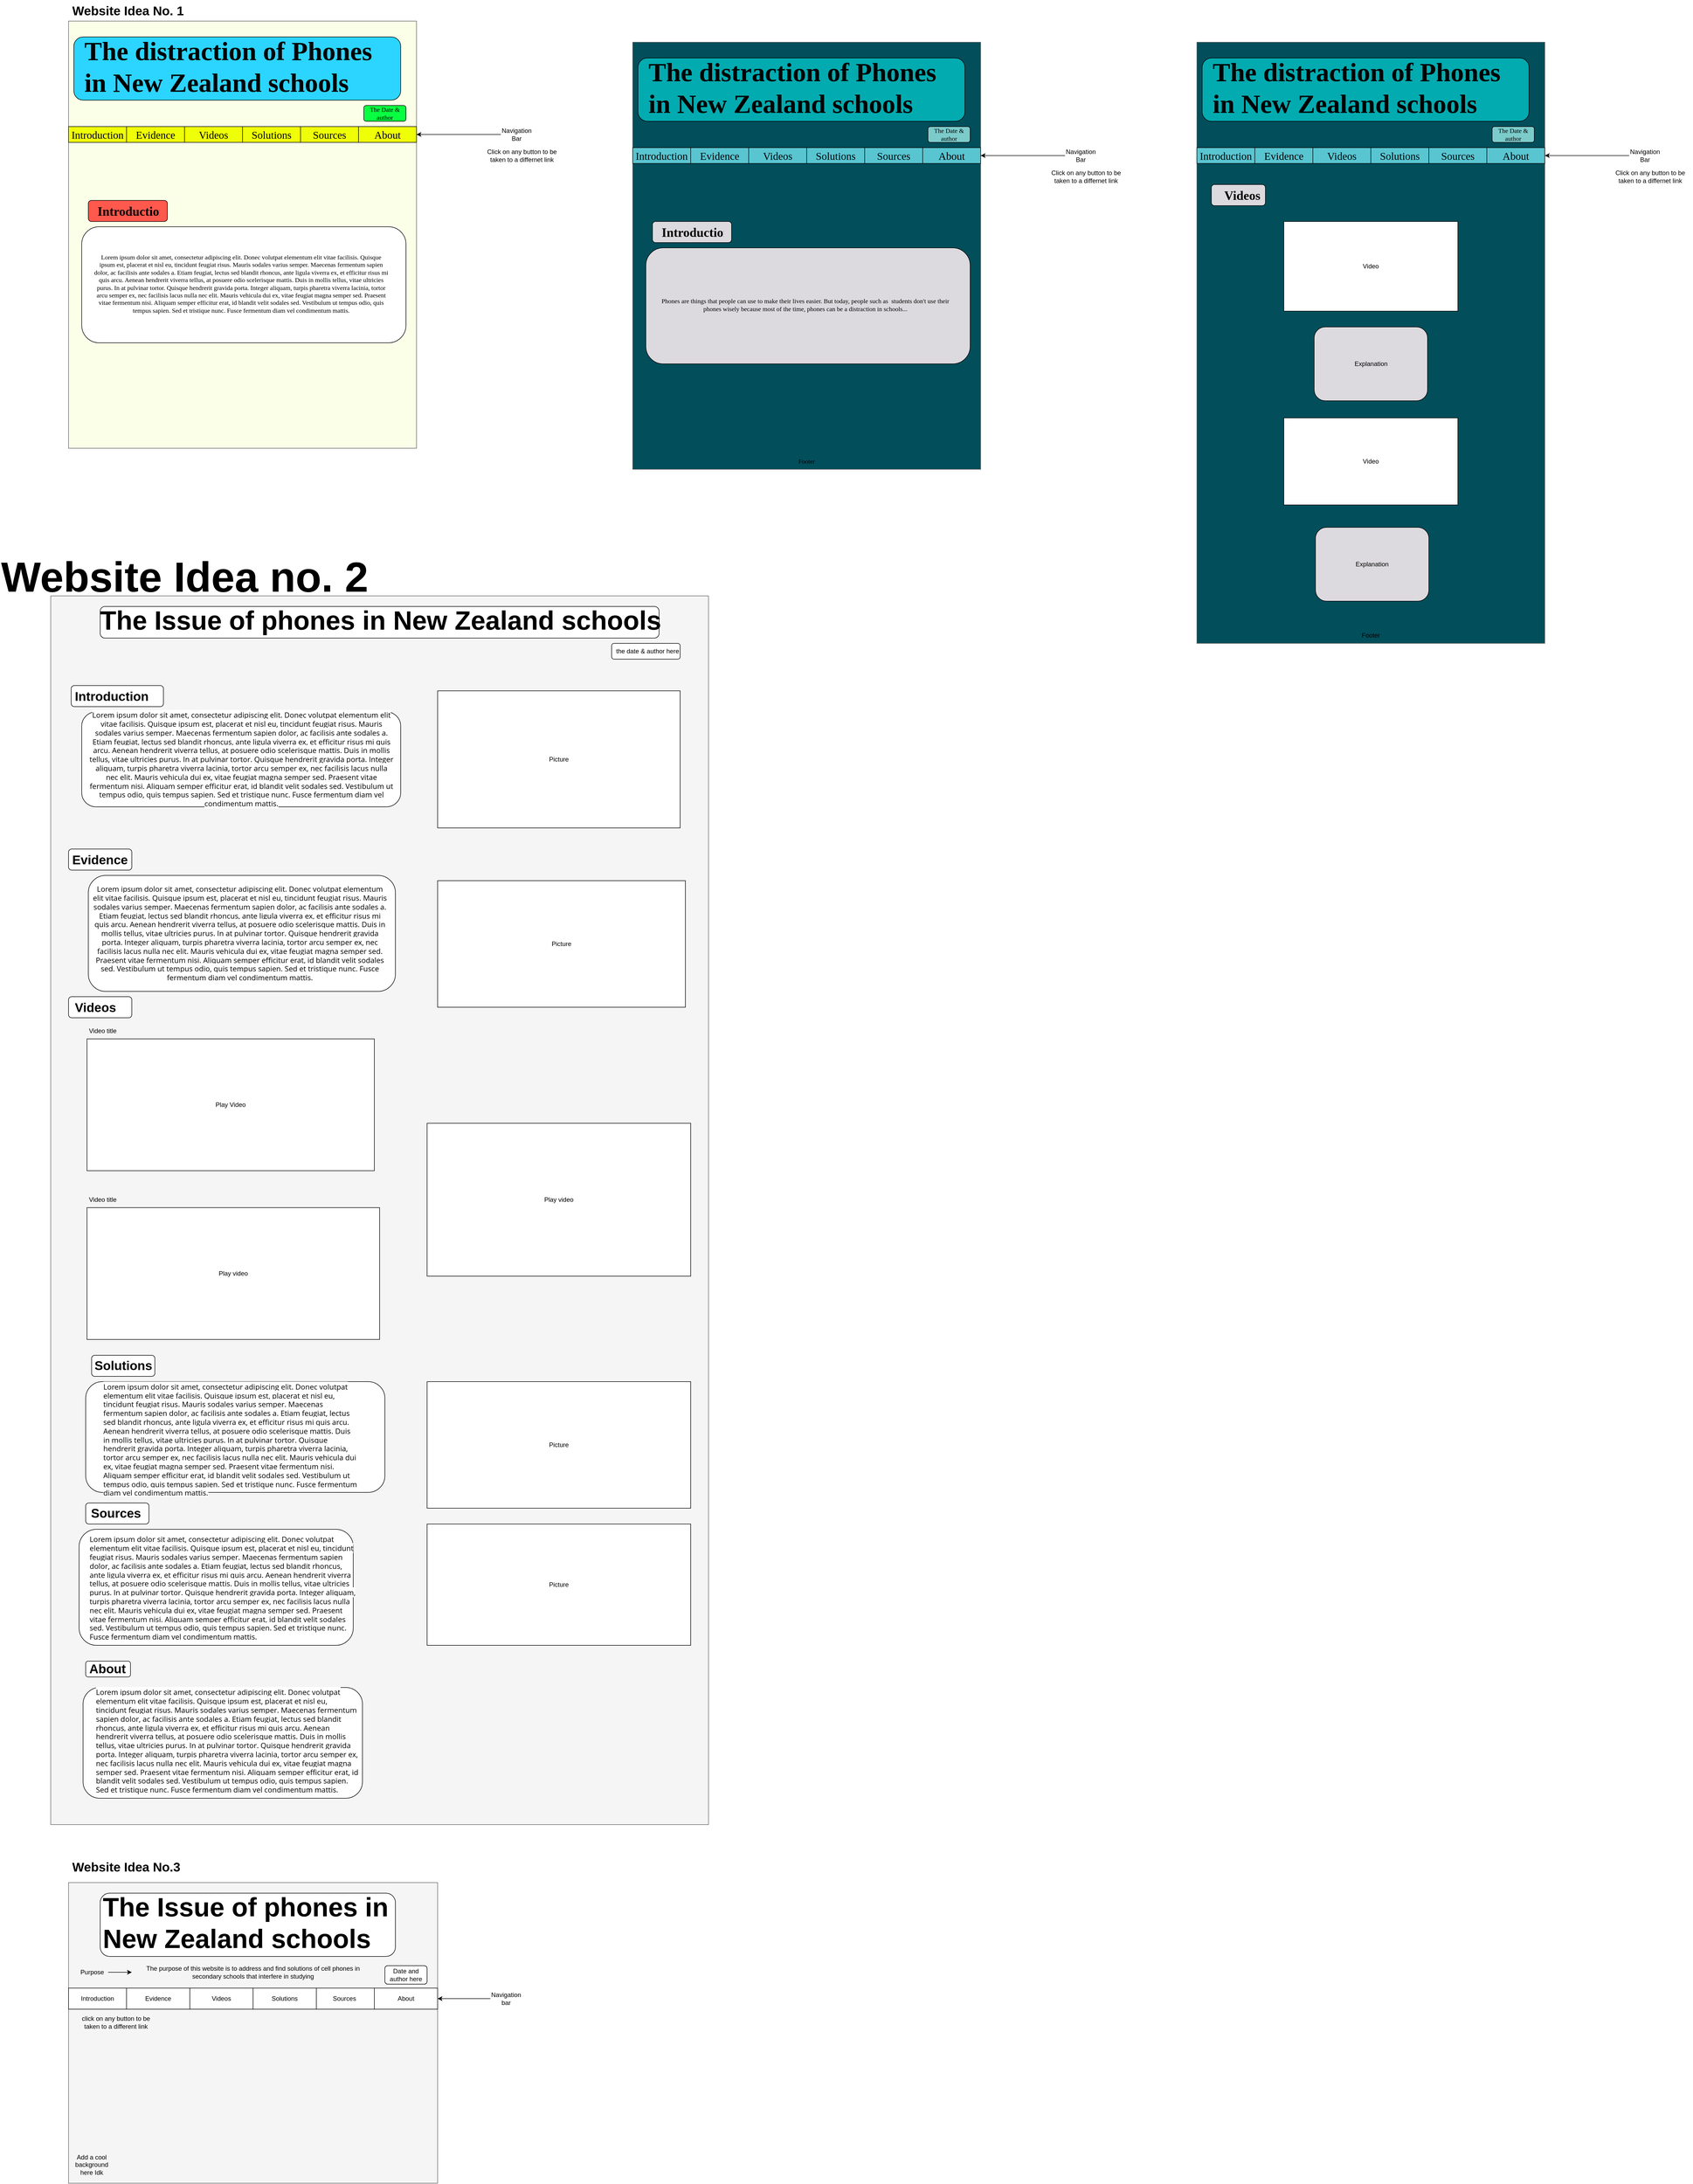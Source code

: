 <mxfile version="24.6.4" type="onedrive">
  <diagram name="Page-1" id="rvXCP7hTruoL4DqfywB8">
    <mxGraphModel grid="1" page="1" gridSize="10" guides="1" tooltips="1" connect="1" arrows="1" fold="1" pageScale="1" pageWidth="850" pageHeight="1100" math="0" shadow="0">
      <root>
        <mxCell id="0" />
        <mxCell id="1" parent="0" />
        <mxCell id="cKOOA0pUqfYlAoB5cp8Y-29" value="" style="rounded=0;whiteSpace=wrap;html=1;fillColor=#f5f5f5;fontColor=#333333;strokeColor=#666666;" vertex="1" parent="1">
          <mxGeometry x="60" y="3530" width="700" height="570" as="geometry" />
        </mxCell>
        <mxCell id="1rOMMDzIGYxIcBe-inek-2" value="" style="rounded=1;whiteSpace=wrap;html=1;" vertex="1" parent="1">
          <mxGeometry x="660" y="3687.5" width="80" height="35" as="geometry" />
        </mxCell>
        <mxCell id="cKOOA0pUqfYlAoB5cp8Y-7" value="" style="rounded=0;whiteSpace=wrap;html=1;fillColor=#f5f5f5;fontColor=#333333;strokeColor=#666666;" vertex="1" parent="1">
          <mxGeometry x="26.25" y="1090" width="1247.5" height="2330" as="geometry" />
        </mxCell>
        <mxCell id="tbNheXdv1qLHbVu319Vw-27" value="" style="rounded=1;whiteSpace=wrap;html=1;" vertex="1" parent="1">
          <mxGeometry x="120" y="1110" width="1060" height="60" as="geometry" />
        </mxCell>
        <mxCell id="tbNheXdv1qLHbVu319Vw-28" value="" style="rounded=1;whiteSpace=wrap;html=1;" vertex="1" parent="1">
          <mxGeometry x="1090" y="1180" width="130" height="30" as="geometry" />
        </mxCell>
        <mxCell id="521fmQ0cmbkEFwXZAyOC-1" value="" style="rounded=0;whiteSpace=wrap;html=1;fillColor=#FBFFE8;fontColor=#333333;strokeColor=#666666;" vertex="1" parent="1">
          <mxGeometry x="60" width="660" height="810" as="geometry" />
        </mxCell>
        <mxCell id="tbNheXdv1qLHbVu319Vw-26" value="" style="rounded=1;whiteSpace=wrap;html=1;fillColor=#08FF41;" vertex="1" parent="1">
          <mxGeometry x="620" y="160" width="80" height="30" as="geometry" />
        </mxCell>
        <mxCell id="tbNheXdv1qLHbVu319Vw-25" value="" style="rounded=1;whiteSpace=wrap;html=1;fillColor=#2BD5FF;" vertex="1" parent="1">
          <mxGeometry x="70" y="30" width="620" height="120" as="geometry" />
        </mxCell>
        <mxCell id="tbNheXdv1qLHbVu319Vw-13" value="" style="rounded=1;whiteSpace=wrap;html=1;" vertex="1" parent="1">
          <mxGeometry x="65" y="1260" width="175" height="40" as="geometry" />
        </mxCell>
        <mxCell id="tbNheXdv1qLHbVu319Vw-12" value="" style="rounded=1;whiteSpace=wrap;html=1;" vertex="1" parent="1">
          <mxGeometry x="85" y="1310" width="605" height="180" as="geometry" />
        </mxCell>
        <mxCell id="tbNheXdv1qLHbVu319Vw-14" value="" style="rounded=1;whiteSpace=wrap;html=1;" vertex="1" parent="1">
          <mxGeometry x="97.5" y="1620" width="582.5" height="220" as="geometry" />
        </mxCell>
        <mxCell id="tbNheXdv1qLHbVu319Vw-15" value="" style="rounded=1;whiteSpace=wrap;html=1;" vertex="1" parent="1">
          <mxGeometry x="60" y="1570" width="120" height="40" as="geometry" />
        </mxCell>
        <mxCell id="tbNheXdv1qLHbVu319Vw-17" value="" style="rounded=1;whiteSpace=wrap;html=1;" vertex="1" parent="1">
          <mxGeometry x="60" y="1850" width="120" height="40" as="geometry" />
        </mxCell>
        <mxCell id="tbNheXdv1qLHbVu319Vw-18" value="" style="rounded=1;whiteSpace=wrap;html=1;" vertex="1" parent="1">
          <mxGeometry x="103.75" y="2530" width="120" height="40" as="geometry" />
        </mxCell>
        <mxCell id="tbNheXdv1qLHbVu319Vw-19" value="" style="rounded=1;whiteSpace=wrap;html=1;" vertex="1" parent="1">
          <mxGeometry x="92.5" y="2580" width="567.5" height="210" as="geometry" />
        </mxCell>
        <mxCell id="tbNheXdv1qLHbVu319Vw-20" value="" style="rounded=1;whiteSpace=wrap;html=1;" vertex="1" parent="1">
          <mxGeometry x="92.5" y="2810" width="120" height="40" as="geometry" />
        </mxCell>
        <mxCell id="tbNheXdv1qLHbVu319Vw-21" value="" style="rounded=1;whiteSpace=wrap;html=1;" vertex="1" parent="1">
          <mxGeometry x="80" y="2860" width="520" height="220" as="geometry" />
        </mxCell>
        <mxCell id="tbNheXdv1qLHbVu319Vw-22" value="" style="rounded=1;whiteSpace=wrap;html=1;" vertex="1" parent="1">
          <mxGeometry x="92.5" y="3110" width="85" height="30" as="geometry" />
        </mxCell>
        <mxCell id="tbNheXdv1qLHbVu319Vw-24" value="" style="rounded=1;whiteSpace=wrap;html=1;" vertex="1" parent="1">
          <mxGeometry x="87.5" y="3160" width="530" height="210" as="geometry" />
        </mxCell>
        <mxCell id="tbNheXdv1qLHbVu319Vw-11" value="" style="rounded=1;whiteSpace=wrap;html=1;fillColor=#FF584D;" vertex="1" parent="1">
          <mxGeometry x="97.5" y="340" width="150" height="40" as="geometry" />
        </mxCell>
        <mxCell id="tbNheXdv1qLHbVu319Vw-7" value="" style="rounded=1;whiteSpace=wrap;html=1;fillColor=#FFFFFF;" vertex="1" parent="1">
          <mxGeometry x="85" y="390" width="615" height="220" as="geometry" />
        </mxCell>
        <mxCell id="521fmQ0cmbkEFwXZAyOC-2" value="&lt;h1 style=&quot;margin-top: 0px;&quot;&gt;&lt;font style=&quot;font-size: 50px;&quot;&gt;The distraction of Phones in New Zealand schools&lt;/font&gt;&lt;/h1&gt;" style="text;html=1;whiteSpace=wrap;overflow=hidden;rounded=0;fontFamily=Playfair Display;fontSource=https%3A%2F%2Ffonts.googleapis.com%2Fcss%3Ffamily%3DPlayfair%2BDisplay;" vertex="1" parent="1">
          <mxGeometry x="87.5" y="20" width="582.5" height="120" as="geometry" />
        </mxCell>
        <mxCell id="521fmQ0cmbkEFwXZAyOC-3" value="" style="rounded=0;whiteSpace=wrap;html=1;" vertex="1" parent="1">
          <mxGeometry x="60" y="200" width="660" height="30" as="geometry" />
        </mxCell>
        <mxCell id="521fmQ0cmbkEFwXZAyOC-4" value="Introduction" style="rounded=0;whiteSpace=wrap;html=1;fontFamily=Bebas Neue;fontSource=https%3A%2F%2Ffonts.googleapis.com%2Fcss%3Ffamily%3DBebas%2BNeue;fontSize=20;fillColor=#EFFF08;" vertex="1" parent="1">
          <mxGeometry x="60" y="200" width="110" height="30" as="geometry" />
        </mxCell>
        <mxCell id="521fmQ0cmbkEFwXZAyOC-5" value="Solutions" style="rounded=0;whiteSpace=wrap;html=1;fontFamily=Bebas Neue;fontSource=https%3A%2F%2Ffonts.googleapis.com%2Fcss%3Ffamily%3DBebas%2BNeue;fontSize=20;fillColor=#EFFF08;" vertex="1" parent="1">
          <mxGeometry x="390" y="200" width="110" height="30" as="geometry" />
        </mxCell>
        <mxCell id="cKOOA0pUqfYlAoB5cp8Y-1" value="Evidence" style="rounded=0;whiteSpace=wrap;html=1;fontFamily=Bebas Neue;fontSource=https%3A%2F%2Ffonts.googleapis.com%2Fcss%3Ffamily%3DBebas%2BNeue;fontSize=20;fillColor=#EFFF08;" vertex="1" parent="1">
          <mxGeometry x="170" y="200" width="110" height="30" as="geometry" />
        </mxCell>
        <mxCell id="cKOOA0pUqfYlAoB5cp8Y-2" value="Videos" style="rounded=0;whiteSpace=wrap;html=1;fontFamily=Bebas Neue;fontSource=https%3A%2F%2Ffonts.googleapis.com%2Fcss%3Ffamily%3DBebas%2BNeue;fontSize=20;fillColor=#EFFF08;" vertex="1" parent="1">
          <mxGeometry x="280" y="200" width="110" height="30" as="geometry" />
        </mxCell>
        <mxCell id="cKOOA0pUqfYlAoB5cp8Y-4" value="Sources" style="rounded=0;whiteSpace=wrap;html=1;fontFamily=Bebas Neue;fontSource=https%3A%2F%2Ffonts.googleapis.com%2Fcss%3Ffamily%3DBebas%2BNeue;fontSize=20;fillColor=#EFFF08;" vertex="1" parent="1">
          <mxGeometry x="500" y="200" width="110" height="30" as="geometry" />
        </mxCell>
        <mxCell id="cKOOA0pUqfYlAoB5cp8Y-5" value="About" style="rounded=0;whiteSpace=wrap;html=1;fontFamily=Bebas Neue;fontSource=https%3A%2F%2Ffonts.googleapis.com%2Fcss%3Ffamily%3DBebas%2BNeue;fontSize=20;fillColor=#EFFF08;" vertex="1" parent="1">
          <mxGeometry x="610" y="200" width="110" height="30" as="geometry" />
        </mxCell>
        <mxCell id="cKOOA0pUqfYlAoB5cp8Y-6" value="Lorem ipsum dolor sit amet, consectetur adipiscing elit. Donec volutpat elementum elit vitae facilisis. Quisque ipsum est, placerat et nisl eu, tincidunt feugiat risus. Mauris sodales varius semper. Maecenas fermentum sapien dolor, ac facilisis ante sodales a. Etiam feugiat, lectus sed blandit rhoncus, ante ligula viverra ex, et efficitur risus mi quis arcu. Aenean hendrerit viverra tellus, at posuere odio scelerisque mattis. Duis in mollis tellus, vitae ultricies purus. In at pulvinar tortor. Quisque hendrerit gravida porta. Integer aliquam, turpis pharetra viverra lacinia, tortor arcu semper ex, nec facilisis lacus nulla nec elit. Mauris vehicula dui ex, vitae feugiat magna semper sed. Praesent vitae fermentum nisi. Aliquam semper efficitur erat, id blandit velit sodales sed. Vestibulum ut tempus odio, quis tempus sapien. Sed et tristique nunc. Fusce fermentum diam vel condimentum mattis." style="text;align=center;verticalAlign=middle;rounded=0;fontFamily=Montserrat;fontSource=https%3A%2F%2Ffonts.googleapis.com%2Fcss%3Ffamily%3DMontserrat;fillColor=none;whiteSpace=wrap;" vertex="1" parent="1">
          <mxGeometry x="105" y="370" width="565" height="255" as="geometry" />
        </mxCell>
        <mxCell id="cKOOA0pUqfYlAoB5cp8Y-9" value="&lt;h1 style=&quot;margin-top: 0px;&quot;&gt;&lt;span style=&quot;font-size: 50px;&quot;&gt;The Issue of phones in New Zealand schools&lt;/span&gt;&lt;/h1&gt;" style="text;html=1;whiteSpace=wrap;overflow=hidden;rounded=0;" vertex="1" parent="1">
          <mxGeometry x="117.5" y="1100" width="1165" height="80" as="geometry" />
        </mxCell>
        <mxCell id="cKOOA0pUqfYlAoB5cp8Y-10" value="&lt;h1 style=&quot;margin-top: 0px;&quot;&gt;Introduction&lt;/h1&gt;" style="text;html=1;whiteSpace=wrap;overflow=hidden;rounded=0;" vertex="1" parent="1">
          <mxGeometry x="70" y="1260" width="180" height="50" as="geometry" />
        </mxCell>
        <mxCell id="cKOOA0pUqfYlAoB5cp8Y-11" value="&lt;span style=&quot;font-family: &amp;quot;Open Sans&amp;quot;, Arial, sans-serif; font-size: 14px; text-align: justify; background-color: rgb(255, 255, 255);&quot;&gt;Lorem ipsum dolor sit amet, consectetur adipiscing elit. Donec volutpat elementum elit vitae facilisis. Quisque ipsum est, placerat et nisl eu, tincidunt feugiat risus. Mauris sodales varius semper. Maecenas fermentum sapien dolor, ac facilisis ante sodales a. Etiam feugiat, lectus sed blandit rhoncus, ante ligula viverra ex, et efficitur risus mi quis arcu. Aenean hendrerit viverra tellus, at posuere odio scelerisque mattis. Duis in mollis tellus, vitae ultricies purus. In at pulvinar tortor. Quisque hendrerit gravida porta. Integer aliquam, turpis pharetra viverra lacinia, tortor arcu semper ex, nec facilisis lacus nulla nec elit. Mauris vehicula dui ex, vitae feugiat magna semper sed. Praesent vitae fermentum nisi. Aliquam semper efficitur erat, id blandit velit sodales sed. Vestibulum ut tempus odio, quis tempus sapien. Sed et tristique nunc. Fusce fermentum diam vel condimentum mattis.&lt;/span&gt;" style="text;html=1;align=center;verticalAlign=middle;whiteSpace=wrap;rounded=0;" vertex="1" parent="1">
          <mxGeometry x="97.5" y="1390" width="580" height="20" as="geometry" />
        </mxCell>
        <mxCell id="cKOOA0pUqfYlAoB5cp8Y-12" value="&lt;h1 style=&quot;margin-top: 0px;&quot;&gt;Evidence&lt;/h1&gt;&lt;p&gt;&lt;br&gt;&lt;/p&gt;" style="text;html=1;whiteSpace=wrap;overflow=hidden;rounded=0;" vertex="1" parent="1">
          <mxGeometry x="65" y="1570" width="115" height="40" as="geometry" />
        </mxCell>
        <mxCell id="cKOOA0pUqfYlAoB5cp8Y-13" value="&lt;span style=&quot;font-family: &amp;quot;Open Sans&amp;quot;, Arial, sans-serif; font-size: 14px; text-align: justify; background-color: rgb(255, 255, 255);&quot;&gt;Lorem ipsum dolor sit amet, consectetur adipiscing elit. Donec volutpat elementum elit vitae facilisis. Quisque ipsum est, placerat et nisl eu, tincidunt feugiat risus. Mauris sodales varius semper. Maecenas fermentum sapien dolor, ac facilisis ante sodales a. Etiam feugiat, lectus sed blandit rhoncus, ante ligula viverra ex, et efficitur risus mi quis arcu. Aenean hendrerit viverra tellus, at posuere odio scelerisque mattis. Duis in mollis tellus, vitae ultricies purus. In at pulvinar tortor. Quisque hendrerit gravida porta. Integer aliquam, turpis pharetra viverra lacinia, tortor arcu semper ex, nec facilisis lacus nulla nec elit. Mauris vehicula dui ex, vitae feugiat magna semper sed. Praesent vitae fermentum nisi. Aliquam semper efficitur erat, id blandit velit sodales sed. Vestibulum ut tempus odio, quis tempus sapien. Sed et tristique nunc. Fusce fermentum diam vel condimentum mattis.&lt;/span&gt;" style="text;html=1;align=center;verticalAlign=middle;whiteSpace=wrap;rounded=0;" vertex="1" parent="1">
          <mxGeometry x="105" y="1590" width="560" height="280" as="geometry" />
        </mxCell>
        <mxCell id="cKOOA0pUqfYlAoB5cp8Y-15" value="&lt;h1 style=&quot;margin-top: 0px;&quot;&gt;Videos&lt;/h1&gt;" style="text;html=1;whiteSpace=wrap;overflow=hidden;rounded=0;" vertex="1" parent="1">
          <mxGeometry x="70" y="1850" width="160" height="40" as="geometry" />
        </mxCell>
        <mxCell id="cKOOA0pUqfYlAoB5cp8Y-17" value="Play Video" style="whiteSpace=wrap;html=1;align=center;" vertex="1" parent="1">
          <mxGeometry x="95" y="1930" width="545" height="250" as="geometry" />
        </mxCell>
        <mxCell id="cKOOA0pUqfYlAoB5cp8Y-19" value="Play video" style="rounded=0;whiteSpace=wrap;html=1;" vertex="1" parent="1">
          <mxGeometry x="95" y="2250" width="555" height="250" as="geometry" />
        </mxCell>
        <mxCell id="cKOOA0pUqfYlAoB5cp8Y-20" value="Video title" style="text;html=1;align=center;verticalAlign=middle;whiteSpace=wrap;rounded=0;" vertex="1" parent="1">
          <mxGeometry x="95" y="2220" width="60" height="30" as="geometry" />
        </mxCell>
        <mxCell id="cKOOA0pUqfYlAoB5cp8Y-22" value="Video title" style="text;html=1;align=center;verticalAlign=middle;whiteSpace=wrap;rounded=0;" vertex="1" parent="1">
          <mxGeometry x="95" y="1900" width="60" height="30" as="geometry" />
        </mxCell>
        <mxCell id="cKOOA0pUqfYlAoB5cp8Y-23" value="&lt;h1 style=&quot;margin-top: 0px;&quot;&gt;&lt;br&gt;&lt;/h1&gt;&lt;p&gt;&lt;span style=&quot;font-family: &amp;quot;Open Sans&amp;quot;, Arial, sans-serif; font-size: 14px; text-align: justify; background-color: rgb(255, 255, 255);&quot;&gt;Lorem ipsum dolor sit amet, consectetur adipiscing elit. Donec volutpat elementum elit vitae facilisis. Quisque ipsum est, placerat et nisl eu, tincidunt feugiat risus. Mauris sodales varius semper. Maecenas fermentum sapien dolor, ac facilisis ante sodales a. Etiam feugiat, lectus sed blandit rhoncus, ante ligula viverra ex, et efficitur risus mi quis arcu. Aenean hendrerit viverra tellus, at posuere odio scelerisque mattis. Duis in mollis tellus, vitae ultricies purus. In at pulvinar tortor. Quisque hendrerit gravida porta. Integer aliquam, turpis pharetra viverra lacinia, tortor arcu semper ex, nec facilisis lacus nulla nec elit. Mauris vehicula dui ex, vitae feugiat magna semper sed. Praesent vitae fermentum nisi. Aliquam semper efficitur erat, id blandit velit sodales sed. Vestibulum ut tempus odio, quis tempus sapien. Sed et tristique nunc. Fusce fermentum diam vel condimentum mattis.&lt;/span&gt;&lt;br&gt;&lt;/p&gt;" style="text;html=1;whiteSpace=wrap;overflow=hidden;rounded=0;" vertex="1" parent="1">
          <mxGeometry x="124.37" y="2530" width="486.25" height="265" as="geometry" />
        </mxCell>
        <mxCell id="cKOOA0pUqfYlAoB5cp8Y-26" value="the date &amp;amp; author here&amp;nbsp;" style="text;html=1;align=center;verticalAlign=middle;whiteSpace=wrap;rounded=0;" vertex="1" parent="1">
          <mxGeometry x="1080" y="1180" width="160" height="30" as="geometry" />
        </mxCell>
        <mxCell id="cKOOA0pUqfYlAoB5cp8Y-27" value="&lt;h1 style=&quot;margin-top: 0px; font-size: 80px;&quot;&gt;Website Idea no. 2&lt;/h1&gt;" style="text;html=1;whiteSpace=wrap;overflow=hidden;rounded=0;fontSize=80;" vertex="1" parent="1">
          <mxGeometry x="-70" y="1000" width="1590" height="100" as="geometry" />
        </mxCell>
        <mxCell id="cKOOA0pUqfYlAoB5cp8Y-28" value="&lt;h1 style=&quot;margin-top: 0px;&quot;&gt;Website Idea No. 1&lt;/h1&gt;" style="text;html=1;whiteSpace=wrap;overflow=hidden;rounded=0;" vertex="1" parent="1">
          <mxGeometry x="65" y="-40" width="240" height="40" as="geometry" />
        </mxCell>
        <mxCell id="cKOOA0pUqfYlAoB5cp8Y-31" value="&lt;h1 style=&quot;margin-top: 0px;&quot;&gt;Website Idea No.3&lt;/h1&gt;" style="text;html=1;whiteSpace=wrap;overflow=hidden;rounded=0;" vertex="1" parent="1">
          <mxGeometry x="65" y="3480" width="280" height="40" as="geometry" />
        </mxCell>
        <mxCell id="cKOOA0pUqfYlAoB5cp8Y-33" value="The Date &amp;amp; author" style="text;html=1;align=center;verticalAlign=middle;whiteSpace=wrap;rounded=0;fontFamily=Montserrat;fontSource=https%3A%2F%2Ffonts.googleapis.com%2Fcss%3Ffamily%3DMontserrat;" vertex="1" parent="1">
          <mxGeometry x="630" y="160" width="60" height="30" as="geometry" />
        </mxCell>
        <mxCell id="cKOOA0pUqfYlAoB5cp8Y-34" value="" style="rounded=0;whiteSpace=wrap;html=1;" vertex="1" parent="1">
          <mxGeometry x="60" y="3730" width="700" height="40" as="geometry" />
        </mxCell>
        <mxCell id="cKOOA0pUqfYlAoB5cp8Y-35" value="Introduction" style="rounded=0;whiteSpace=wrap;html=1;" vertex="1" parent="1">
          <mxGeometry x="60" y="3730" width="110" height="40" as="geometry" />
        </mxCell>
        <mxCell id="cKOOA0pUqfYlAoB5cp8Y-36" value="Evidence" style="rounded=0;whiteSpace=wrap;html=1;" vertex="1" parent="1">
          <mxGeometry x="170" y="3730" width="120" height="40" as="geometry" />
        </mxCell>
        <mxCell id="cKOOA0pUqfYlAoB5cp8Y-38" value="Videos" style="rounded=0;whiteSpace=wrap;html=1;" vertex="1" parent="1">
          <mxGeometry x="290" y="3730" width="120" height="40" as="geometry" />
        </mxCell>
        <mxCell id="cKOOA0pUqfYlAoB5cp8Y-39" value="Solutions" style="rounded=0;whiteSpace=wrap;html=1;" vertex="1" parent="1">
          <mxGeometry x="410" y="3730" width="120" height="40" as="geometry" />
        </mxCell>
        <mxCell id="cKOOA0pUqfYlAoB5cp8Y-40" value="Sources&amp;nbsp;" style="rounded=0;whiteSpace=wrap;html=1;" vertex="1" parent="1">
          <mxGeometry x="530" y="3730" width="110" height="40" as="geometry" />
        </mxCell>
        <mxCell id="cKOOA0pUqfYlAoB5cp8Y-41" value="About" style="rounded=0;whiteSpace=wrap;html=1;" vertex="1" parent="1">
          <mxGeometry x="640" y="3730" width="120" height="40" as="geometry" />
        </mxCell>
        <mxCell id="cKOOA0pUqfYlAoB5cp8Y-42" value="The purpose of this website is to address and find solutions of cell phones in secondary schools that interfere in studying" style="text;html=1;align=center;verticalAlign=middle;whiteSpace=wrap;rounded=0;" vertex="1" parent="1">
          <mxGeometry x="180" y="3670" width="460" height="60" as="geometry" />
        </mxCell>
        <mxCell id="cKOOA0pUqfYlAoB5cp8Y-43" value="Add a cool background here Idk" style="text;html=1;align=center;verticalAlign=middle;whiteSpace=wrap;rounded=0;" vertex="1" parent="1">
          <mxGeometry x="73.75" y="4050" width="60" height="30" as="geometry" />
        </mxCell>
        <mxCell id="cKOOA0pUqfYlAoB5cp8Y-44" value="click on any button to be taken to a different link" style="text;html=1;align=center;verticalAlign=middle;whiteSpace=wrap;rounded=0;" vertex="1" parent="1">
          <mxGeometry x="75" y="3780" width="150" height="30" as="geometry" />
        </mxCell>
        <mxCell id="cKOOA0pUqfYlAoB5cp8Y-45" value="Click on any button to be taken to a differnet link" style="text;html=1;align=center;verticalAlign=middle;whiteSpace=wrap;rounded=0;" vertex="1" parent="1">
          <mxGeometry x="840" y="240" width="160" height="30" as="geometry" />
        </mxCell>
        <mxCell id="cKOOA0pUqfYlAoB5cp8Y-46" value="&lt;h1 style=&quot;margin-top: 0px;&quot;&gt;Introduction&lt;/h1&gt;" style="text;html=1;whiteSpace=wrap;overflow=hidden;rounded=0;fontFamily=Bebas Neue;fontSource=https%3A%2F%2Ffonts.googleapis.com%2Fcss%3Ffamily%3DBebas%2BNeue;" vertex="1" parent="1">
          <mxGeometry x="112.5" y="340" width="120" height="40" as="geometry" />
        </mxCell>
        <mxCell id="GBVHtFfiB77jK16RjNSr-1" value="Navigation bar" style="text;html=1;align=center;verticalAlign=middle;whiteSpace=wrap;rounded=0;" vertex="1" parent="1">
          <mxGeometry x="860" y="3735" width="60" height="30" as="geometry" />
        </mxCell>
        <mxCell id="GBVHtFfiB77jK16RjNSr-2" value="" style="endArrow=classic;html=1;rounded=0;exitX=0;exitY=0.5;exitDx=0;exitDy=0;entryX=1;entryY=0.5;entryDx=0;entryDy=0;" edge="1" parent="1" source="GBVHtFfiB77jK16RjNSr-1" target="cKOOA0pUqfYlAoB5cp8Y-41">
          <mxGeometry width="50" height="50" relative="1" as="geometry">
            <mxPoint x="400" y="3990" as="sourcePoint" />
            <mxPoint x="450" y="3940" as="targetPoint" />
          </mxGeometry>
        </mxCell>
        <mxCell id="GBVHtFfiB77jK16RjNSr-3" value="Navigation Bar" style="text;html=1;align=center;verticalAlign=middle;whiteSpace=wrap;rounded=0;" vertex="1" parent="1">
          <mxGeometry x="880" y="200" width="60" height="30" as="geometry" />
        </mxCell>
        <mxCell id="GBVHtFfiB77jK16RjNSr-4" value="" style="endArrow=classic;html=1;rounded=0;exitX=0;exitY=0.5;exitDx=0;exitDy=0;entryX=1;entryY=0.5;entryDx=0;entryDy=0;" edge="1" parent="1" source="GBVHtFfiB77jK16RjNSr-3" target="cKOOA0pUqfYlAoB5cp8Y-5">
          <mxGeometry width="50" height="50" relative="1" as="geometry">
            <mxPoint x="400" y="300" as="sourcePoint" />
            <mxPoint x="720" y="220" as="targetPoint" />
          </mxGeometry>
        </mxCell>
        <mxCell id="GBVHtFfiB77jK16RjNSr-5" value="Date and author here" style="text;html=1;align=center;verticalAlign=middle;whiteSpace=wrap;rounded=0;" vertex="1" parent="1">
          <mxGeometry x="660" y="3690" width="80" height="30" as="geometry" />
        </mxCell>
        <mxCell id="GBVHtFfiB77jK16RjNSr-6" value="Purpose" style="text;html=1;align=center;verticalAlign=middle;whiteSpace=wrap;rounded=0;" vertex="1" parent="1">
          <mxGeometry x="75" y="3685" width="60" height="30" as="geometry" />
        </mxCell>
        <mxCell id="GBVHtFfiB77jK16RjNSr-7" value="" style="endArrow=classic;html=1;rounded=0;exitX=1;exitY=0.5;exitDx=0;exitDy=0;" edge="1" parent="1" source="GBVHtFfiB77jK16RjNSr-6" target="cKOOA0pUqfYlAoB5cp8Y-42">
          <mxGeometry width="50" height="50" relative="1" as="geometry">
            <mxPoint x="400" y="3700" as="sourcePoint" />
            <mxPoint x="450" y="3650" as="targetPoint" />
          </mxGeometry>
        </mxCell>
        <mxCell id="tbNheXdv1qLHbVu319Vw-1" value="Picture" style="rounded=0;whiteSpace=wrap;html=1;" vertex="1" parent="1">
          <mxGeometry x="760" y="1270" width="460" height="260" as="geometry" />
        </mxCell>
        <mxCell id="tbNheXdv1qLHbVu319Vw-2" value="Picture" style="rounded=0;whiteSpace=wrap;html=1;" vertex="1" parent="1">
          <mxGeometry x="760" y="1630" width="470" height="240" as="geometry" />
        </mxCell>
        <mxCell id="tbNheXdv1qLHbVu319Vw-3" value="Play video" style="rounded=0;whiteSpace=wrap;html=1;" vertex="1" parent="1">
          <mxGeometry x="740" y="2090" width="500" height="290" as="geometry" />
        </mxCell>
        <mxCell id="tbNheXdv1qLHbVu319Vw-4" value="Picture" style="rounded=0;whiteSpace=wrap;html=1;" vertex="1" parent="1">
          <mxGeometry x="740" y="2580" width="500" height="240" as="geometry" />
        </mxCell>
        <mxCell id="tbNheXdv1qLHbVu319Vw-5" value="Picture" style="rounded=0;whiteSpace=wrap;html=1;" vertex="1" parent="1">
          <mxGeometry x="740" y="2850" width="500" height="230" as="geometry" />
        </mxCell>
        <mxCell id="1rOMMDzIGYxIcBe-inek-1" value="" style="rounded=1;whiteSpace=wrap;html=1;" vertex="1" parent="1">
          <mxGeometry x="120" y="3550" width="560" height="120" as="geometry" />
        </mxCell>
        <mxCell id="tbNheXdv1qLHbVu319Vw-6" value="&lt;h1 style=&quot;text-align: left; margin-top: 0px;&quot;&gt;&lt;span style=&quot;font-size: 50px;&quot;&gt;The Issue of phones in New Zealand schools&lt;/span&gt;&lt;/h1&gt;" style="text;html=1;align=center;verticalAlign=middle;whiteSpace=wrap;rounded=0;" vertex="1" parent="1">
          <mxGeometry x="124.37" y="3570" width="605" height="90" as="geometry" />
        </mxCell>
        <mxCell id="tbNheXdv1qLHbVu319Vw-29" value="&lt;b&gt;&lt;font style=&quot;font-size: 24px;&quot;&gt;Solutions&lt;/font&gt;&lt;/b&gt;" style="text;html=1;align=center;verticalAlign=middle;whiteSpace=wrap;rounded=0;" vertex="1" parent="1">
          <mxGeometry x="133.75" y="2535" width="60" height="30" as="geometry" />
        </mxCell>
        <mxCell id="tbNheXdv1qLHbVu319Vw-31" value="&lt;span style=&quot;font-size: 24px;&quot;&gt;&lt;b&gt;Sources&lt;/b&gt;&lt;/span&gt;" style="text;html=1;align=center;verticalAlign=middle;whiteSpace=wrap;rounded=0;" vertex="1" parent="1">
          <mxGeometry x="120" y="2815" width="60" height="30" as="geometry" />
        </mxCell>
        <mxCell id="tbNheXdv1qLHbVu319Vw-32" value="&lt;br class=&quot;Apple-interchange-newline&quot;&gt;&lt;span style=&quot;color: rgb(0, 0, 0); font-family: &amp;quot;Open Sans&amp;quot;, Arial, sans-serif; font-size: 14px; font-style: normal; font-variant-ligatures: normal; font-variant-caps: normal; font-weight: 400; letter-spacing: normal; orphans: 2; text-align: justify; text-indent: 0px; text-transform: none; widows: 2; word-spacing: 0px; -webkit-text-stroke-width: 0px; white-space: normal; background-color: rgb(255, 255, 255); text-decoration-thickness: initial; text-decoration-style: initial; text-decoration-color: initial; display: inline !important; float: none;&quot;&gt;Lorem ipsum dolor sit amet, consectetur adipiscing elit. Donec volutpat elementum elit vitae facilisis. Quisque ipsum est, placerat et nisl eu, tincidunt feugiat risus. Mauris sodales varius semper. Maecenas fermentum sapien dolor, ac facilisis ante sodales a. Etiam feugiat, lectus sed blandit rhoncus, ante ligula viverra ex, et efficitur risus mi quis arcu. Aenean hendrerit viverra tellus, at posuere odio scelerisque mattis. Duis in mollis tellus, vitae ultricies purus. In at pulvinar tortor. Quisque hendrerit gravida porta. Integer aliquam, turpis pharetra viverra lacinia, tortor arcu semper ex, nec facilisis lacus nulla nec elit. Mauris vehicula dui ex, vitae feugiat magna semper sed. Praesent vitae fermentum nisi. Aliquam semper efficitur erat, id blandit velit sodales sed. Vestibulum ut tempus odio, quis tempus sapien. Sed et tristique nunc. Fusce fermentum diam vel condimentum mattis.&lt;/span&gt;" style="text;whiteSpace=wrap;html=1;" vertex="1" parent="1">
          <mxGeometry x="97.5" y="2850" width="510" height="220" as="geometry" />
        </mxCell>
        <mxCell id="tbNheXdv1qLHbVu319Vw-33" value="&lt;br class=&quot;Apple-interchange-newline&quot;&gt;&lt;span style=&quot;color: rgb(0, 0, 0); font-family: &amp;quot;Open Sans&amp;quot;, Arial, sans-serif; font-size: 14px; font-style: normal; font-variant-ligatures: normal; font-variant-caps: normal; font-weight: 400; letter-spacing: normal; orphans: 2; text-align: justify; text-indent: 0px; text-transform: none; widows: 2; word-spacing: 0px; -webkit-text-stroke-width: 0px; white-space: normal; background-color: rgb(255, 255, 255); text-decoration-thickness: initial; text-decoration-style: initial; text-decoration-color: initial; display: inline !important; float: none;&quot;&gt;Lorem ipsum dolor sit amet, consectetur adipiscing elit. Donec volutpat elementum elit vitae facilisis. Quisque ipsum est, placerat et nisl eu, tincidunt feugiat risus. Mauris sodales varius semper. Maecenas fermentum sapien dolor, ac facilisis ante sodales a. Etiam feugiat, lectus sed blandit rhoncus, ante ligula viverra ex, et efficitur risus mi quis arcu. Aenean hendrerit viverra tellus, at posuere odio scelerisque mattis. Duis in mollis tellus, vitae ultricies purus. In at pulvinar tortor. Quisque hendrerit gravida porta. Integer aliquam, turpis pharetra viverra lacinia, tortor arcu semper ex, nec facilisis lacus nulla nec elit. Mauris vehicula dui ex, vitae feugiat magna semper sed. Praesent vitae fermentum nisi. Aliquam semper efficitur erat, id blandit velit sodales sed. Vestibulum ut tempus odio, quis tempus sapien. Sed et tristique nunc. Fusce fermentum diam vel condimentum mattis.&lt;/span&gt;" style="text;whiteSpace=wrap;html=1;" vertex="1" parent="1">
          <mxGeometry x="110" y="3140" width="500" height="220" as="geometry" />
        </mxCell>
        <mxCell id="tbNheXdv1qLHbVu319Vw-35" value="&lt;span style=&quot;font-size: 24px;&quot;&gt;&lt;b&gt;About&lt;/b&gt;&lt;/span&gt;" style="text;html=1;align=center;verticalAlign=middle;whiteSpace=wrap;rounded=0;" vertex="1" parent="1">
          <mxGeometry x="103.75" y="3110" width="60" height="30" as="geometry" />
        </mxCell>
        <mxCell id="ZJrk0LMHDS4ttCstGy6Z-1" value="" style="rounded=0;whiteSpace=wrap;html=1;fillColor=#024E5B;fontColor=#333333;strokeColor=#666666;" vertex="1" parent="1">
          <mxGeometry x="1130" y="40" width="660" height="810" as="geometry" />
        </mxCell>
        <mxCell id="ZJrk0LMHDS4ttCstGy6Z-2" value="" style="rounded=1;whiteSpace=wrap;html=1;fillColor=#7CCBCB;" vertex="1" parent="1">
          <mxGeometry x="1690" y="200" width="80" height="30" as="geometry" />
        </mxCell>
        <mxCell id="ZJrk0LMHDS4ttCstGy6Z-3" value="" style="rounded=1;whiteSpace=wrap;html=1;fillColor=#02ABB0;" vertex="1" parent="1">
          <mxGeometry x="1140" y="70" width="620" height="120" as="geometry" />
        </mxCell>
        <mxCell id="ZJrk0LMHDS4ttCstGy6Z-4" value="" style="rounded=1;whiteSpace=wrap;html=1;fillColor=#DCDADE;" vertex="1" parent="1">
          <mxGeometry x="1167.5" y="380" width="150" height="40" as="geometry" />
        </mxCell>
        <mxCell id="ZJrk0LMHDS4ttCstGy6Z-5" value="" style="rounded=1;whiteSpace=wrap;html=1;fillColor=#DCDADE;" vertex="1" parent="1">
          <mxGeometry x="1155" y="430" width="615" height="220" as="geometry" />
        </mxCell>
        <mxCell id="ZJrk0LMHDS4ttCstGy6Z-6" value="&lt;h1 style=&quot;margin-top: 0px;&quot;&gt;&lt;font style=&quot;font-size: 50px;&quot;&gt;The distraction of Phones in New Zealand schools&lt;/font&gt;&lt;/h1&gt;" style="text;html=1;whiteSpace=wrap;overflow=hidden;rounded=0;fontFamily=Playfair Display;fontSource=https%3A%2F%2Ffonts.googleapis.com%2Fcss%3Ffamily%3DPlayfair%2BDisplay;" vertex="1" parent="1">
          <mxGeometry x="1157.5" y="60" width="582.5" height="120" as="geometry" />
        </mxCell>
        <mxCell id="ZJrk0LMHDS4ttCstGy6Z-7" value="" style="rounded=0;whiteSpace=wrap;html=1;" vertex="1" parent="1">
          <mxGeometry x="1130" y="240" width="660" height="30" as="geometry" />
        </mxCell>
        <mxCell id="ZJrk0LMHDS4ttCstGy6Z-8" value="Introduction" style="rounded=0;whiteSpace=wrap;html=1;fontFamily=Bebas Neue;fontSource=https%3A%2F%2Ffonts.googleapis.com%2Fcss%3Ffamily%3DBebas%2BNeue;fontSize=20;fillColor=#58C5D1;" vertex="1" parent="1">
          <mxGeometry x="1130" y="240" width="110" height="30" as="geometry" />
        </mxCell>
        <mxCell id="ZJrk0LMHDS4ttCstGy6Z-9" value="Solutions" style="rounded=0;whiteSpace=wrap;html=1;fontFamily=Bebas Neue;fontSource=https%3A%2F%2Ffonts.googleapis.com%2Fcss%3Ffamily%3DBebas%2BNeue;fontSize=20;fillColor=#58C5D1;" vertex="1" parent="1">
          <mxGeometry x="1460" y="240" width="110" height="30" as="geometry" />
        </mxCell>
        <mxCell id="ZJrk0LMHDS4ttCstGy6Z-10" value="Evidence" style="rounded=0;whiteSpace=wrap;html=1;fontFamily=Bebas Neue;fontSource=https%3A%2F%2Ffonts.googleapis.com%2Fcss%3Ffamily%3DBebas%2BNeue;fontSize=20;fillColor=#58C5D1;" vertex="1" parent="1">
          <mxGeometry x="1240" y="240" width="110" height="30" as="geometry" />
        </mxCell>
        <mxCell id="ZJrk0LMHDS4ttCstGy6Z-11" value="Videos" style="rounded=0;whiteSpace=wrap;html=1;fontFamily=Bebas Neue;fontSource=https%3A%2F%2Ffonts.googleapis.com%2Fcss%3Ffamily%3DBebas%2BNeue;fontSize=20;fillColor=#58C5D1;" vertex="1" parent="1">
          <mxGeometry x="1350" y="240" width="110" height="30" as="geometry" />
        </mxCell>
        <mxCell id="ZJrk0LMHDS4ttCstGy6Z-12" value="Sources" style="rounded=0;whiteSpace=wrap;html=1;fontFamily=Bebas Neue;fontSource=https%3A%2F%2Ffonts.googleapis.com%2Fcss%3Ffamily%3DBebas%2BNeue;fontSize=20;fillColor=#58C5D1;" vertex="1" parent="1">
          <mxGeometry x="1570" y="240" width="110" height="30" as="geometry" />
        </mxCell>
        <mxCell id="ZJrk0LMHDS4ttCstGy6Z-13" value="About" style="rounded=0;whiteSpace=wrap;html=1;fontFamily=Bebas Neue;fontSource=https%3A%2F%2Ffonts.googleapis.com%2Fcss%3Ffamily%3DBebas%2BNeue;fontSize=20;fillColor=#58C5D1;" vertex="1" parent="1">
          <mxGeometry x="1680" y="240" width="110" height="30" as="geometry" />
        </mxCell>
        <mxCell id="ZJrk0LMHDS4ttCstGy6Z-14" value="Phones are things that people can use to make their lives easier. But today, people such as  students don&#39;t use their phones wisely because most of the time, phones can be a distraction in schools..." style="text;align=center;verticalAlign=middle;rounded=0;fontFamily=Montserrat;fontSource=https%3A%2F%2Ffonts.googleapis.com%2Fcss%3Ffamily%3DMontserrat;fillColor=none;whiteSpace=wrap;" vertex="1" parent="1">
          <mxGeometry x="1175" y="410" width="565" height="255" as="geometry" />
        </mxCell>
        <mxCell id="ZJrk0LMHDS4ttCstGy6Z-15" value="The Date &amp;amp; author" style="text;html=1;align=center;verticalAlign=middle;whiteSpace=wrap;rounded=0;fontFamily=Montserrat;fontSource=https%3A%2F%2Ffonts.googleapis.com%2Fcss%3Ffamily%3DMontserrat;" vertex="1" parent="1">
          <mxGeometry x="1700" y="200" width="60" height="30" as="geometry" />
        </mxCell>
        <mxCell id="ZJrk0LMHDS4ttCstGy6Z-16" value="Click on any button to be taken to a differnet link" style="text;html=1;align=center;verticalAlign=middle;whiteSpace=wrap;rounded=0;" vertex="1" parent="1">
          <mxGeometry x="1910" y="280" width="160" height="30" as="geometry" />
        </mxCell>
        <mxCell id="ZJrk0LMHDS4ttCstGy6Z-17" value="&lt;h1 style=&quot;margin-top: 0px;&quot;&gt;Introduction&lt;/h1&gt;" style="text;html=1;whiteSpace=wrap;overflow=hidden;rounded=0;fontFamily=Bebas Neue;fontSource=https%3A%2F%2Ffonts.googleapis.com%2Fcss%3Ffamily%3DBebas%2BNeue;" vertex="1" parent="1">
          <mxGeometry x="1182.5" y="380" width="120" height="40" as="geometry" />
        </mxCell>
        <mxCell id="ZJrk0LMHDS4ttCstGy6Z-18" value="Navigation Bar" style="text;html=1;align=center;verticalAlign=middle;whiteSpace=wrap;rounded=0;" vertex="1" parent="1">
          <mxGeometry x="1950" y="240" width="60" height="30" as="geometry" />
        </mxCell>
        <mxCell id="ZJrk0LMHDS4ttCstGy6Z-19" value="" style="endArrow=classic;html=1;rounded=0;exitX=0;exitY=0.5;exitDx=0;exitDy=0;entryX=1;entryY=0.5;entryDx=0;entryDy=0;" edge="1" parent="1" source="ZJrk0LMHDS4ttCstGy6Z-18" target="ZJrk0LMHDS4ttCstGy6Z-13">
          <mxGeometry width="50" height="50" relative="1" as="geometry">
            <mxPoint x="1470" y="340" as="sourcePoint" />
            <mxPoint x="1790" y="260" as="targetPoint" />
          </mxGeometry>
        </mxCell>
        <mxCell id="ZJrk0LMHDS4ttCstGy6Z-21" value="Footer" style="text;html=1;align=center;verticalAlign=middle;whiteSpace=wrap;rounded=0;fontFamily=Montserrat;fontSource=https%3A%2F%2Ffonts.googleapis.com%2Fcss%3Ffamily%3DMontserrat;" vertex="1" parent="1">
          <mxGeometry x="1430" y="820" width="60" height="30" as="geometry" />
        </mxCell>
        <mxCell id="jnqCC53hhd2RPTjh-sYh-1" value="" style="rounded=0;whiteSpace=wrap;html=1;fillColor=#024E5B;fontColor=#333333;strokeColor=#666666;" vertex="1" parent="1">
          <mxGeometry x="2200" y="40" width="660" height="1140" as="geometry" />
        </mxCell>
        <mxCell id="jnqCC53hhd2RPTjh-sYh-2" value="" style="rounded=1;whiteSpace=wrap;html=1;fillColor=#7CCBCB;" vertex="1" parent="1">
          <mxGeometry x="2760" y="200" width="80" height="30" as="geometry" />
        </mxCell>
        <mxCell id="jnqCC53hhd2RPTjh-sYh-3" value="" style="rounded=1;whiteSpace=wrap;html=1;fillColor=#02ABB0;" vertex="1" parent="1">
          <mxGeometry x="2210" y="70" width="620" height="120" as="geometry" />
        </mxCell>
        <mxCell id="jnqCC53hhd2RPTjh-sYh-4" value="" style="rounded=1;whiteSpace=wrap;html=1;fillColor=#DCDADE;" vertex="1" parent="1">
          <mxGeometry x="2227.5" y="310" width="102.5" height="40" as="geometry" />
        </mxCell>
        <mxCell id="jnqCC53hhd2RPTjh-sYh-6" value="&lt;h1 style=&quot;margin-top: 0px;&quot;&gt;&lt;font style=&quot;font-size: 50px;&quot;&gt;The distraction of Phones in New Zealand schools&lt;/font&gt;&lt;/h1&gt;" style="text;html=1;whiteSpace=wrap;overflow=hidden;rounded=0;fontFamily=Playfair Display;fontSource=https%3A%2F%2Ffonts.googleapis.com%2Fcss%3Ffamily%3DPlayfair%2BDisplay;" vertex="1" parent="1">
          <mxGeometry x="2227.5" y="60" width="582.5" height="120" as="geometry" />
        </mxCell>
        <mxCell id="jnqCC53hhd2RPTjh-sYh-7" value="" style="rounded=0;whiteSpace=wrap;html=1;" vertex="1" parent="1">
          <mxGeometry x="2200" y="240" width="660" height="30" as="geometry" />
        </mxCell>
        <mxCell id="jnqCC53hhd2RPTjh-sYh-8" value="Introduction" style="rounded=0;whiteSpace=wrap;html=1;fontFamily=Bebas Neue;fontSource=https%3A%2F%2Ffonts.googleapis.com%2Fcss%3Ffamily%3DBebas%2BNeue;fontSize=20;fillColor=#58C5D1;" vertex="1" parent="1">
          <mxGeometry x="2200" y="240" width="110" height="30" as="geometry" />
        </mxCell>
        <mxCell id="jnqCC53hhd2RPTjh-sYh-9" value="Solutions" style="rounded=0;whiteSpace=wrap;html=1;fontFamily=Bebas Neue;fontSource=https%3A%2F%2Ffonts.googleapis.com%2Fcss%3Ffamily%3DBebas%2BNeue;fontSize=20;fillColor=#58C5D1;" vertex="1" parent="1">
          <mxGeometry x="2530" y="240" width="110" height="30" as="geometry" />
        </mxCell>
        <mxCell id="jnqCC53hhd2RPTjh-sYh-10" value="Evidence" style="rounded=0;whiteSpace=wrap;html=1;fontFamily=Bebas Neue;fontSource=https%3A%2F%2Ffonts.googleapis.com%2Fcss%3Ffamily%3DBebas%2BNeue;fontSize=20;fillColor=#58C5D1;" vertex="1" parent="1">
          <mxGeometry x="2310" y="240" width="110" height="30" as="geometry" />
        </mxCell>
        <mxCell id="jnqCC53hhd2RPTjh-sYh-11" value="Videos" style="rounded=0;whiteSpace=wrap;html=1;fontFamily=Bebas Neue;fontSource=https%3A%2F%2Ffonts.googleapis.com%2Fcss%3Ffamily%3DBebas%2BNeue;fontSize=20;fillColor=#58C5D1;" vertex="1" parent="1">
          <mxGeometry x="2420" y="240" width="110" height="30" as="geometry" />
        </mxCell>
        <mxCell id="jnqCC53hhd2RPTjh-sYh-12" value="Sources" style="rounded=0;whiteSpace=wrap;html=1;fontFamily=Bebas Neue;fontSource=https%3A%2F%2Ffonts.googleapis.com%2Fcss%3Ffamily%3DBebas%2BNeue;fontSize=20;fillColor=#58C5D1;" vertex="1" parent="1">
          <mxGeometry x="2640" y="240" width="110" height="30" as="geometry" />
        </mxCell>
        <mxCell id="jnqCC53hhd2RPTjh-sYh-13" value="About" style="rounded=0;whiteSpace=wrap;html=1;fontFamily=Bebas Neue;fontSource=https%3A%2F%2Ffonts.googleapis.com%2Fcss%3Ffamily%3DBebas%2BNeue;fontSize=20;fillColor=#58C5D1;" vertex="1" parent="1">
          <mxGeometry x="2750" y="240" width="110" height="30" as="geometry" />
        </mxCell>
        <mxCell id="jnqCC53hhd2RPTjh-sYh-15" value="The Date &amp;amp; author" style="text;html=1;align=center;verticalAlign=middle;whiteSpace=wrap;rounded=0;fontFamily=Montserrat;fontSource=https%3A%2F%2Ffonts.googleapis.com%2Fcss%3Ffamily%3DMontserrat;" vertex="1" parent="1">
          <mxGeometry x="2770" y="200" width="60" height="30" as="geometry" />
        </mxCell>
        <mxCell id="jnqCC53hhd2RPTjh-sYh-16" value="Click on any button to be taken to a differnet link" style="text;html=1;align=center;verticalAlign=middle;whiteSpace=wrap;rounded=0;" vertex="1" parent="1">
          <mxGeometry x="2980" y="280" width="160" height="30" as="geometry" />
        </mxCell>
        <mxCell id="jnqCC53hhd2RPTjh-sYh-17" value="&lt;h1 style=&quot;margin-top: 0px;&quot;&gt;Videos&lt;/h1&gt;" style="text;html=1;whiteSpace=wrap;overflow=hidden;rounded=0;fontFamily=Bebas Neue;fontSource=https%3A%2F%2Ffonts.googleapis.com%2Fcss%3Ffamily%3DBebas%2BNeue;" vertex="1" parent="1">
          <mxGeometry x="2250" y="310" width="120" height="40" as="geometry" />
        </mxCell>
        <mxCell id="jnqCC53hhd2RPTjh-sYh-18" value="Navigation Bar" style="text;html=1;align=center;verticalAlign=middle;whiteSpace=wrap;rounded=0;" vertex="1" parent="1">
          <mxGeometry x="3020" y="240" width="60" height="30" as="geometry" />
        </mxCell>
        <mxCell id="jnqCC53hhd2RPTjh-sYh-19" value="" style="endArrow=classic;html=1;rounded=0;exitX=0;exitY=0.5;exitDx=0;exitDy=0;entryX=1;entryY=0.5;entryDx=0;entryDy=0;" edge="1" parent="1" source="jnqCC53hhd2RPTjh-sYh-18" target="jnqCC53hhd2RPTjh-sYh-13">
          <mxGeometry width="50" height="50" relative="1" as="geometry">
            <mxPoint x="2540" y="340" as="sourcePoint" />
            <mxPoint x="2860" y="260" as="targetPoint" />
          </mxGeometry>
        </mxCell>
        <mxCell id="jnqCC53hhd2RPTjh-sYh-20" value="Footer" style="text;html=1;align=center;verticalAlign=middle;whiteSpace=wrap;rounded=0;" vertex="1" parent="1">
          <mxGeometry x="2500" y="1150" width="60" height="30" as="geometry" />
        </mxCell>
        <mxCell id="jnqCC53hhd2RPTjh-sYh-21" value="Video" style="rounded=0;whiteSpace=wrap;html=1;" vertex="1" parent="1">
          <mxGeometry x="2365" y="380" width="330" height="170" as="geometry" />
        </mxCell>
        <mxCell id="jnqCC53hhd2RPTjh-sYh-22" value="Video" style="rounded=0;whiteSpace=wrap;html=1;" vertex="1" parent="1">
          <mxGeometry x="2365" y="752.5" width="330" height="165" as="geometry" />
        </mxCell>
        <mxCell id="jnqCC53hhd2RPTjh-sYh-24" value="Explanation" style="rounded=1;whiteSpace=wrap;html=1;fillColor=#DCDADE;" vertex="1" parent="1">
          <mxGeometry x="2422.5" y="580" width="215" height="140" as="geometry" />
        </mxCell>
        <mxCell id="jnqCC53hhd2RPTjh-sYh-26" value="Explanation" style="rounded=1;whiteSpace=wrap;html=1;fillColor=#DCDADE;" vertex="1" parent="1">
          <mxGeometry x="2425" y="960" width="215" height="140" as="geometry" />
        </mxCell>
      </root>
    </mxGraphModel>
  </diagram>
</mxfile>
